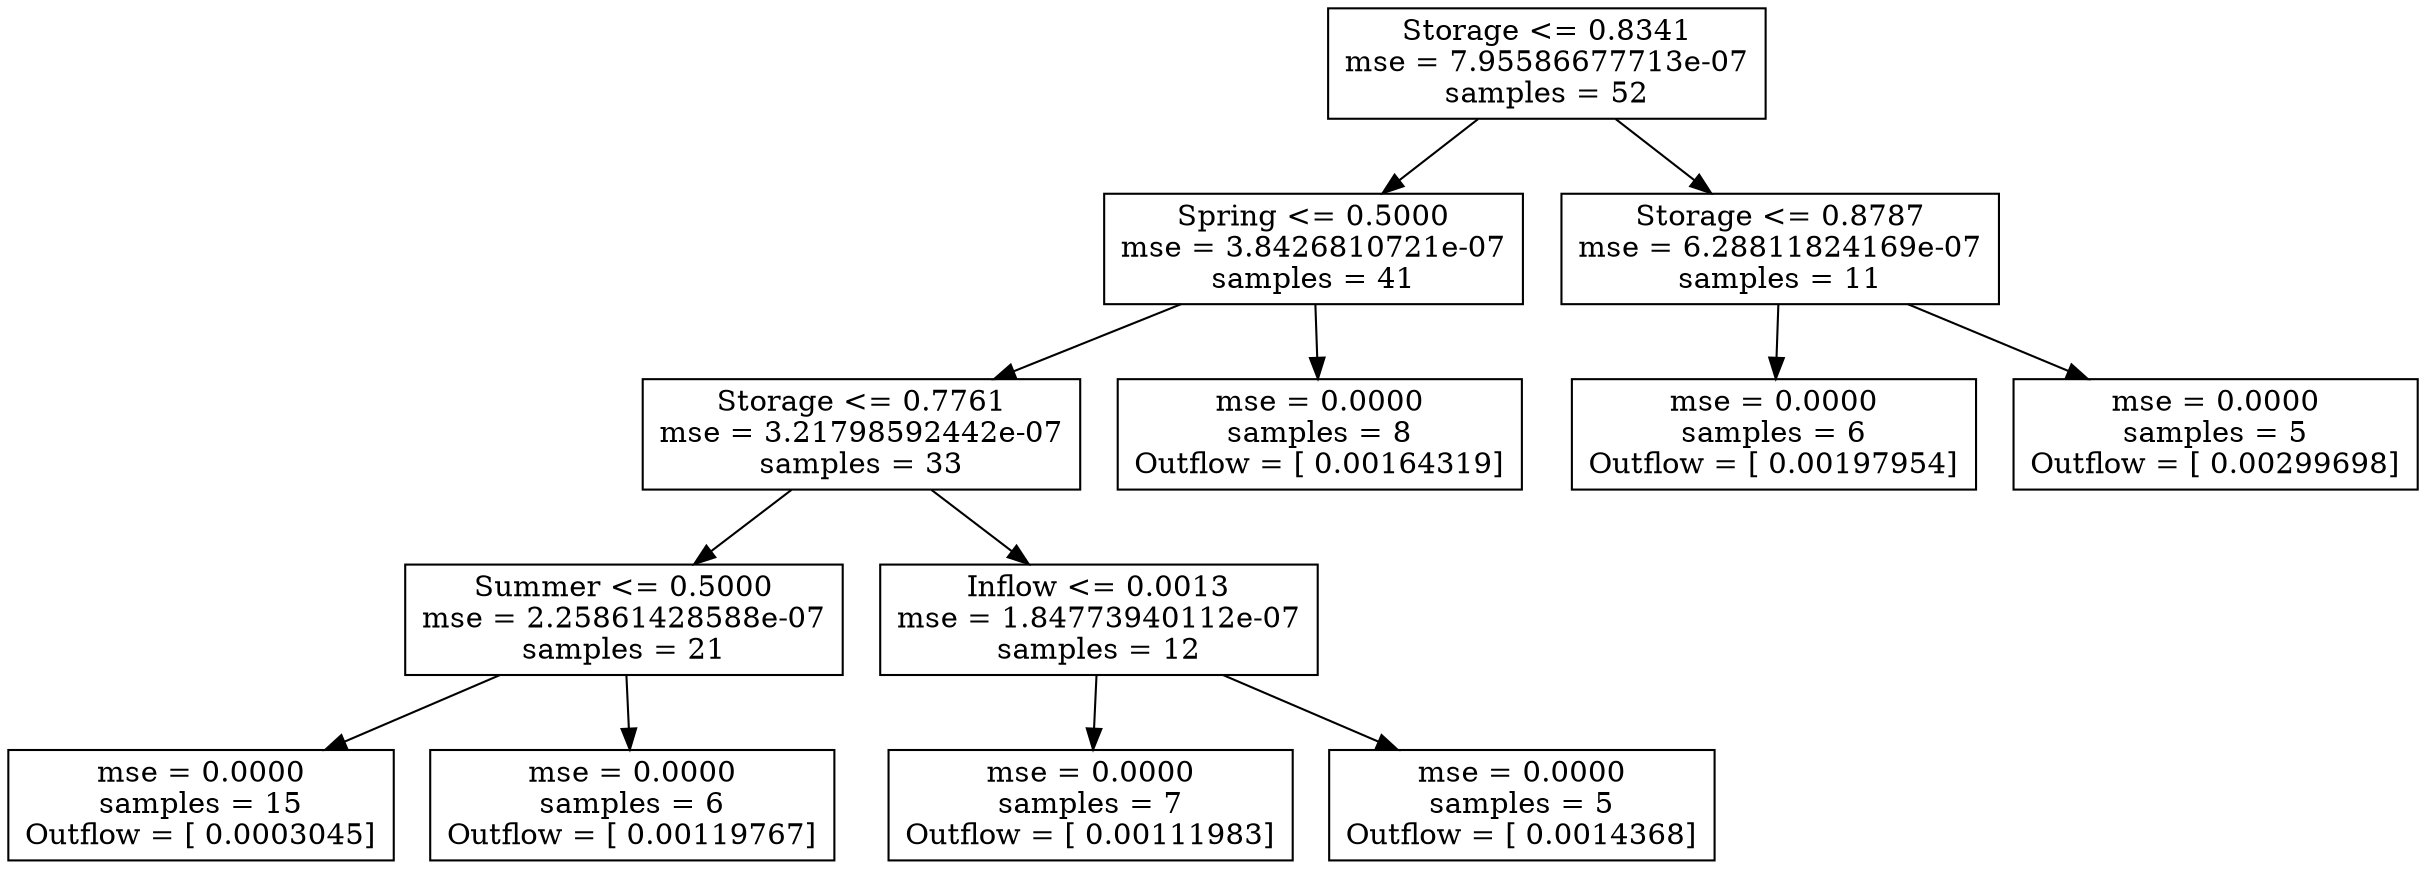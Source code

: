 digraph Tree {
0 [label="Storage <= 0.8341\nmse = 7.95586677713e-07\nsamples = 52", shape="box"] ;
1 [label="Spring <= 0.5000\nmse = 3.8426810721e-07\nsamples = 41", shape="box"] ;
0 -> 1 ;
2 [label="Storage <= 0.7761\nmse = 3.21798592442e-07\nsamples = 33", shape="box"] ;
1 -> 2 ;
3 [label="Summer <= 0.5000\nmse = 2.25861428588e-07\nsamples = 21", shape="box"] ;
2 -> 3 ;
4 [label="mse = 0.0000\nsamples = 15\nOutflow = [ 0.0003045]", shape="box"] ;
3 -> 4 ;
5 [label="mse = 0.0000\nsamples = 6\nOutflow = [ 0.00119767]", shape="box"] ;
3 -> 5 ;
6 [label="Inflow <= 0.0013\nmse = 1.84773940112e-07\nsamples = 12", shape="box"] ;
2 -> 6 ;
7 [label="mse = 0.0000\nsamples = 7\nOutflow = [ 0.00111983]", shape="box"] ;
6 -> 7 ;
8 [label="mse = 0.0000\nsamples = 5\nOutflow = [ 0.0014368]", shape="box"] ;
6 -> 8 ;
9 [label="mse = 0.0000\nsamples = 8\nOutflow = [ 0.00164319]", shape="box"] ;
1 -> 9 ;
10 [label="Storage <= 0.8787\nmse = 6.28811824169e-07\nsamples = 11", shape="box"] ;
0 -> 10 ;
11 [label="mse = 0.0000\nsamples = 6\nOutflow = [ 0.00197954]", shape="box"] ;
10 -> 11 ;
12 [label="mse = 0.0000\nsamples = 5\nOutflow = [ 0.00299698]", shape="box"] ;
10 -> 12 ;
}
